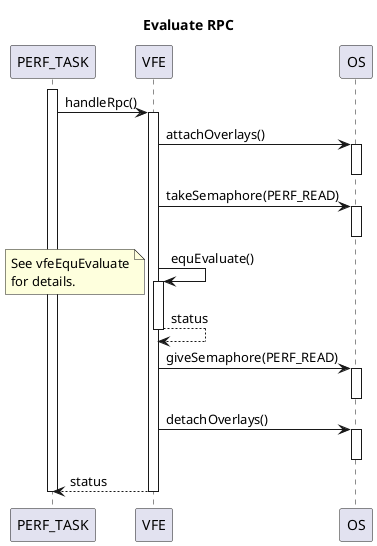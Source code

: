 @startuml
title Evaluate RPC
activate PERF_TASK
    PERF_TASK -> VFE : handleRpc()
    activate VFE
        VFE -> OS : attachOverlays()
        activate OS
        deactivate OS

        VFE -> OS : takeSemaphore(PERF_READ)
        activate OS
        deactivate OS

        VFE -> VFE : equEvaluate()
        activate VFE
            note left
            See vfeEquEvaluate
            for details.
            endnote
            return status

        VFE -> OS : giveSemaphore(PERF_READ)
        activate OS
        deactivate OS

        VFE -> OS : detachOverlays()
        activate OS
        deactivate OS

        return status
deactivate PERF_TASK
@enduml
